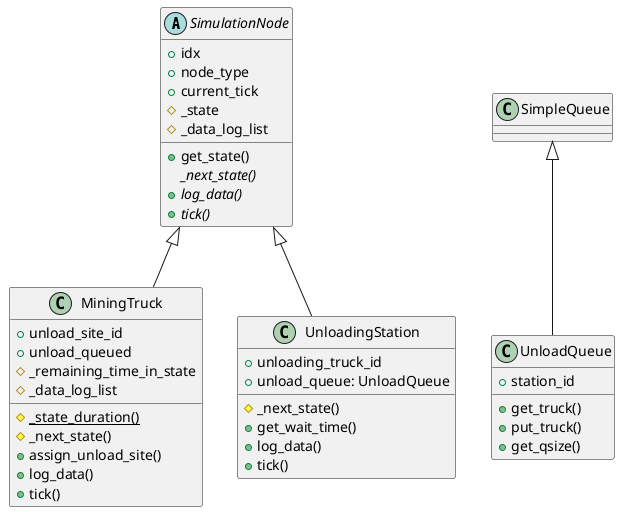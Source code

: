 @startuml


abstract class SimulationNode {
  +idx
  +node_type
  +current_tick
  #_state
  #_data_log_list
  +get_state()
  {abstract} _next_state()
  {abstract} +log_data()
  {abstract} +tick()
}

class MiningTruck extends SimulationNode {
  +unload_site_id
  +unload_queued
  #_remaining_time_in_state
  #_data_log_list
  {static} #_state_duration()
  #_next_state()
  +assign_unload_site()
  +log_data()
  +tick()
}

class UnloadingStation extends SimulationNode {
    +unloading_truck_id
    +unload_queue: UnloadQueue
    #_next_state()
    +get_wait_time()
    +log_data()
    +tick()
}


class UnloadQueue extends SimpleQueue {
    +station_id
    +get_truck()
    +put_truck()
    +get_qsize()
}
@enduml